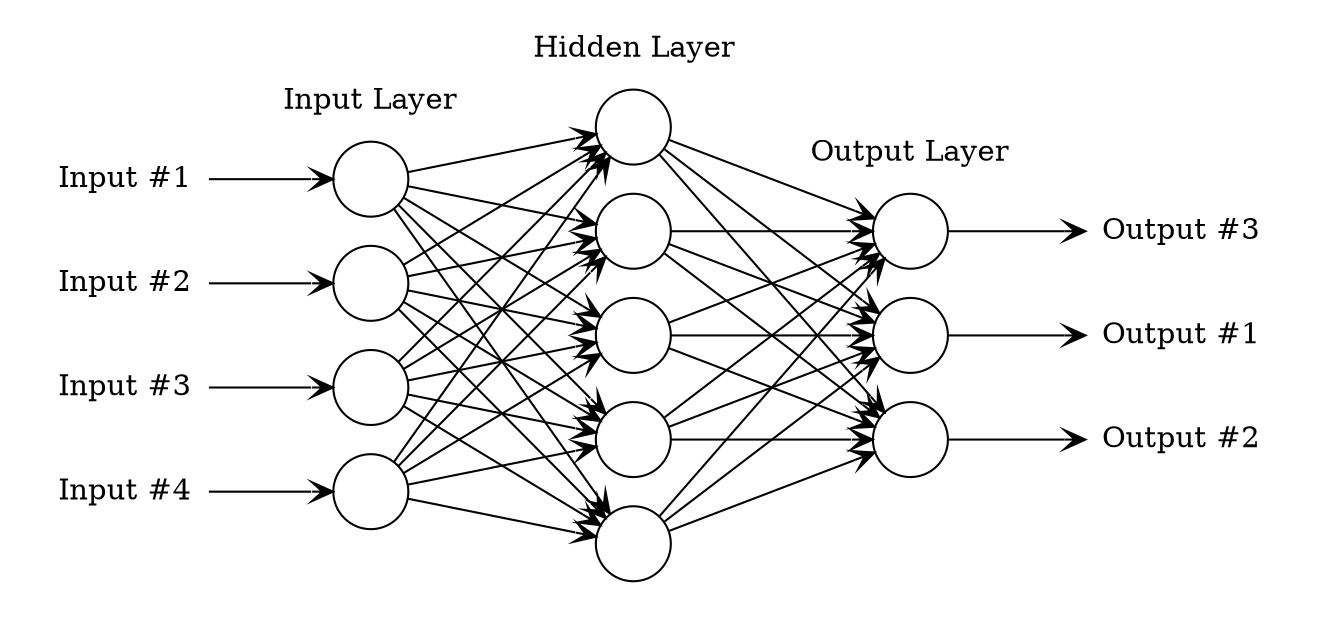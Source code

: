 digraph G {
    rankdir=LR;
    splines=line;
    nodesep=".2";
    edge [comment="Wildcard edge", 
          arrowhead="vee"];
    node [color=black, 
          style=solid, 
          shape=circle, 
          label=""];
    subgraph cluster_0 {
        color=white;
        label="";
        edge [comment="subgraph edge wildcard"];
        node [color="white", 
              shape="plaintext"];
        "x1" [label="Input #1"];
        "x2" [label="Input #2"];
        "x3" [label="Input #3"];
        "x4" [label="Input #4"];
    }

    subgraph cluster_1 {
        color=white;
        label="Input Layer";
        edge [comment="subgraph edge wildcard"];
        node [comment="subgraph node wildcard"];
        "i1";
        "i2";
        "i3";
        "i4";
    }

    subgraph cluster_2 {
        color=white;
        label="Hidden Layer";
        edge [comment="subgraph edge wildcard"];
        node [color=black, 
              style=solid, 
              shape=circle];
        "h1";
        "h2";
        "h3";
        "h4";
        "h5";
    }

    subgraph cluster_3 {
        color=white;
        label="Output Layer";
        edge [comment="subgraph edge wildcard"];
        node [comment="subgraph node wildcard"];
        "o1";
        "o2";
        "o3";
    }

    subgraph cluster_4 {
        color=white;
        label="";
        edge [comment="subgraph edge wildcard"];
        node [color="white", 
              shape="plaintext"];
        "z1" [label="Output #1"];
        "z2" [label="Output #2"];
        "z3" [label="Output #3"];
    }

    "i1" -> "h1";
    "i1" -> "h2";
    "i1" -> "h3";
    "i1" -> "h4";
    "i1" -> "h5";
    "i2" -> "h1";
    "i2" -> "h2";
    "i2" -> "h3";
    "i2" -> "h4";
    "i2" -> "h5";
    "i3" -> "h1";
    "i3" -> "h2";
    "i3" -> "h3";
    "i3" -> "h4";
    "i3" -> "h5";
    "i4" -> "h1";
    "i4" -> "h2";
    "i4" -> "h3";
    "i4" -> "h4";
    "i4" -> "h5";
    "h1" -> "o1";
    "h1" -> "o2";
    "h1" -> "o3";
    "h2" -> "o1";
    "h2" -> "o2";
    "h2" -> "o3";
    "h3" -> "o1";
    "h3" -> "o2";
    "h3" -> "o3";
    "h4" -> "o1";
    "h4" -> "o2";
    "h4" -> "o3";
    "h5" -> "o1";
    "h5" -> "o2";
    "h5" -> "o3";
    "x1" -> "i1";
    "x2" -> "i2";
    "x3" -> "i3";
    "x4" -> "i4";
    "o1" -> "z1";
    "o2" -> "z2";
    "o3" -> "z3";
}
